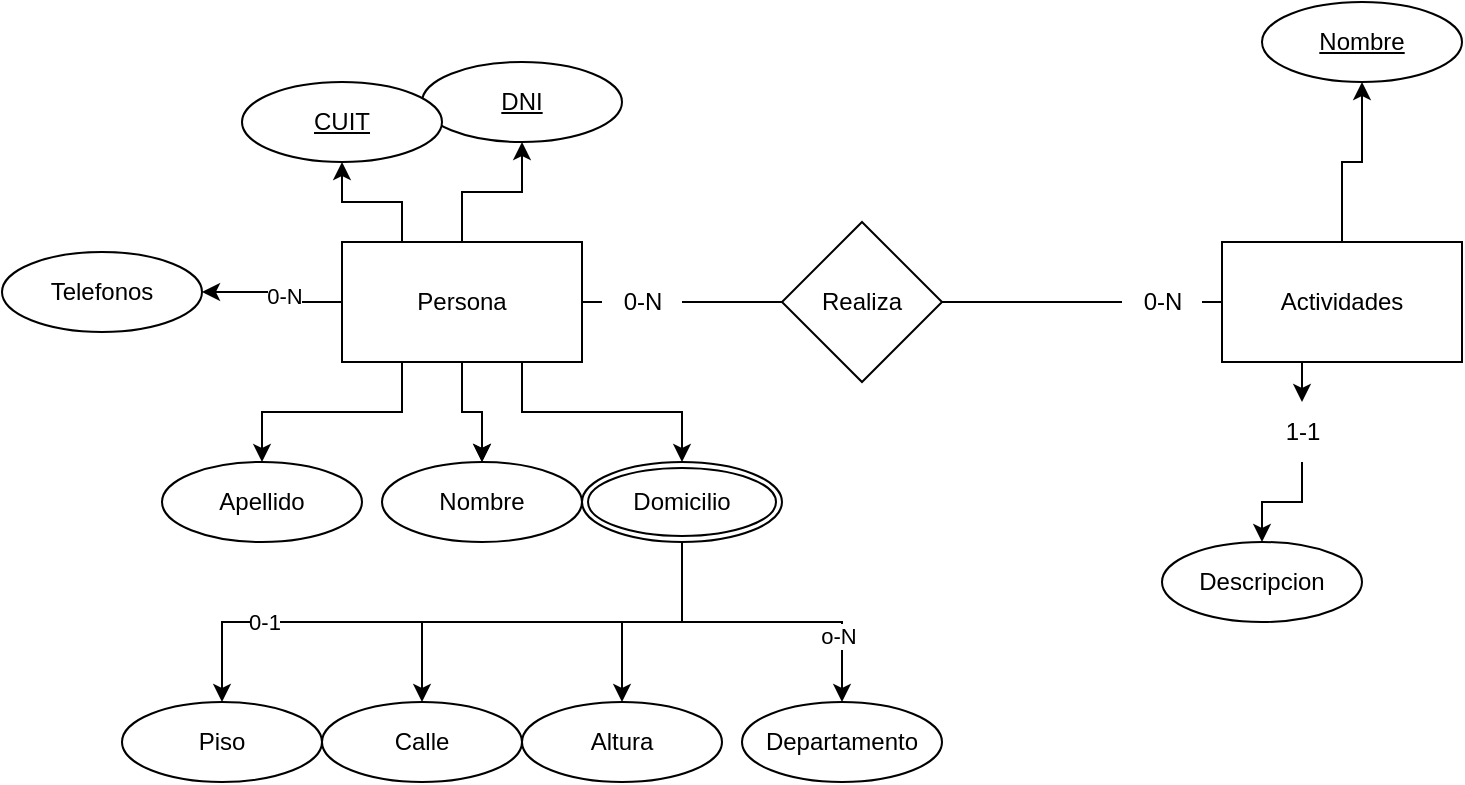 <mxfile version="21.6.8" type="device">
  <diagram id="R2lEEEUBdFMjLlhIrx00" name="Page-1">
    <mxGraphModel dx="1886" dy="614" grid="1" gridSize="10" guides="1" tooltips="1" connect="1" arrows="1" fold="1" page="1" pageScale="1" pageWidth="850" pageHeight="1100" math="0" shadow="0" extFonts="Permanent Marker^https://fonts.googleapis.com/css?family=Permanent+Marker">
      <root>
        <mxCell id="0" />
        <mxCell id="1" parent="0" />
        <mxCell id="3QZZbLPybEh1JC4-fALl-3" value="" style="edgeStyle=orthogonalEdgeStyle;rounded=0;orthogonalLoop=1;jettySize=auto;html=1;" edge="1" parent="1" source="OEsIJ_CUoVsStXbZcPKZ-1" target="3QZZbLPybEh1JC4-fALl-1">
          <mxGeometry relative="1" as="geometry" />
        </mxCell>
        <mxCell id="3QZZbLPybEh1JC4-fALl-41" value="0-N" style="edgeLabel;html=1;align=center;verticalAlign=middle;resizable=0;points=[];" vertex="1" connectable="0" parent="3QZZbLPybEh1JC4-fALl-3">
          <mxGeometry x="-0.211" y="-3" relative="1" as="geometry">
            <mxPoint as="offset" />
          </mxGeometry>
        </mxCell>
        <mxCell id="3QZZbLPybEh1JC4-fALl-5" style="edgeStyle=orthogonalEdgeStyle;rounded=0;orthogonalLoop=1;jettySize=auto;html=1;" edge="1" parent="1" source="OEsIJ_CUoVsStXbZcPKZ-1" target="3QZZbLPybEh1JC4-fALl-4">
          <mxGeometry relative="1" as="geometry" />
        </mxCell>
        <mxCell id="3QZZbLPybEh1JC4-fALl-10" value="" style="edgeStyle=orthogonalEdgeStyle;rounded=0;orthogonalLoop=1;jettySize=auto;html=1;" edge="1" parent="1" source="OEsIJ_CUoVsStXbZcPKZ-1" target="3QZZbLPybEh1JC4-fALl-9">
          <mxGeometry relative="1" as="geometry" />
        </mxCell>
        <mxCell id="3QZZbLPybEh1JC4-fALl-11" value="" style="edgeStyle=orthogonalEdgeStyle;rounded=0;orthogonalLoop=1;jettySize=auto;html=1;" edge="1" parent="1" source="OEsIJ_CUoVsStXbZcPKZ-1" target="3QZZbLPybEh1JC4-fALl-9">
          <mxGeometry relative="1" as="geometry" />
        </mxCell>
        <mxCell id="3QZZbLPybEh1JC4-fALl-15" style="edgeStyle=orthogonalEdgeStyle;rounded=0;orthogonalLoop=1;jettySize=auto;html=1;exitX=0.75;exitY=1;exitDx=0;exitDy=0;" edge="1" parent="1" source="OEsIJ_CUoVsStXbZcPKZ-1" target="3QZZbLPybEh1JC4-fALl-14">
          <mxGeometry relative="1" as="geometry" />
        </mxCell>
        <mxCell id="3QZZbLPybEh1JC4-fALl-16" style="edgeStyle=orthogonalEdgeStyle;rounded=0;orthogonalLoop=1;jettySize=auto;html=1;exitX=0.25;exitY=1;exitDx=0;exitDy=0;" edge="1" parent="1" source="OEsIJ_CUoVsStXbZcPKZ-1" target="3QZZbLPybEh1JC4-fALl-8">
          <mxGeometry relative="1" as="geometry" />
        </mxCell>
        <mxCell id="3QZZbLPybEh1JC4-fALl-17" style="edgeStyle=orthogonalEdgeStyle;rounded=0;orthogonalLoop=1;jettySize=auto;html=1;exitX=0.25;exitY=0;exitDx=0;exitDy=0;entryX=0.5;entryY=1;entryDx=0;entryDy=0;" edge="1" parent="1" source="OEsIJ_CUoVsStXbZcPKZ-1" target="3QZZbLPybEh1JC4-fALl-6">
          <mxGeometry relative="1" as="geometry" />
        </mxCell>
        <mxCell id="OEsIJ_CUoVsStXbZcPKZ-1" value="Persona" style="rounded=0;whiteSpace=wrap;html=1;" parent="1" vertex="1">
          <mxGeometry x="140" y="190" width="120" height="60" as="geometry" />
        </mxCell>
        <mxCell id="OEsIJ_CUoVsStXbZcPKZ-2" value="Realiza" style="rhombus;whiteSpace=wrap;html=1;" parent="1" vertex="1">
          <mxGeometry x="360" y="180" width="80" height="80" as="geometry" />
        </mxCell>
        <mxCell id="OEsIJ_CUoVsStXbZcPKZ-3" value="" style="endArrow=none;html=1;rounded=0;exitX=1;exitY=0.5;exitDx=0;exitDy=0;entryX=0;entryY=0.5;entryDx=0;entryDy=0;" parent="1" source="3QZZbLPybEh1JC4-fALl-33" target="OEsIJ_CUoVsStXbZcPKZ-2" edge="1">
          <mxGeometry width="50" height="50" relative="1" as="geometry">
            <mxPoint x="400" y="330" as="sourcePoint" />
            <mxPoint x="450" y="280" as="targetPoint" />
          </mxGeometry>
        </mxCell>
        <mxCell id="3QZZbLPybEh1JC4-fALl-28" style="edgeStyle=orthogonalEdgeStyle;rounded=0;orthogonalLoop=1;jettySize=auto;html=1;exitX=0.5;exitY=1;exitDx=0;exitDy=0;entryX=0.5;entryY=0;entryDx=0;entryDy=0;" edge="1" parent="1" source="3QZZbLPybEh1JC4-fALl-37" target="3QZZbLPybEh1JC4-fALl-27">
          <mxGeometry relative="1" as="geometry" />
        </mxCell>
        <mxCell id="OEsIJ_CUoVsStXbZcPKZ-4" value="Actividades" style="rounded=0;whiteSpace=wrap;html=1;" parent="1" vertex="1">
          <mxGeometry x="580" y="190" width="120" height="60" as="geometry" />
        </mxCell>
        <mxCell id="OEsIJ_CUoVsStXbZcPKZ-5" value="" style="endArrow=none;html=1;rounded=0;entryX=0;entryY=0.5;entryDx=0;entryDy=0;exitX=1;exitY=0.5;exitDx=0;exitDy=0;" parent="1" source="3QZZbLPybEh1JC4-fALl-34" target="OEsIJ_CUoVsStXbZcPKZ-4" edge="1">
          <mxGeometry width="50" height="50" relative="1" as="geometry">
            <mxPoint x="450" y="260" as="sourcePoint" />
            <mxPoint x="500" y="210" as="targetPoint" />
          </mxGeometry>
        </mxCell>
        <mxCell id="3QZZbLPybEh1JC4-fALl-1" value="Telefonos" style="ellipse;whiteSpace=wrap;html=1;align=center;" vertex="1" parent="1">
          <mxGeometry x="-30" y="195" width="100" height="40" as="geometry" />
        </mxCell>
        <mxCell id="3QZZbLPybEh1JC4-fALl-4" value="DNI" style="ellipse;whiteSpace=wrap;html=1;align=center;fontStyle=4;" vertex="1" parent="1">
          <mxGeometry x="180" y="100" width="100" height="40" as="geometry" />
        </mxCell>
        <mxCell id="3QZZbLPybEh1JC4-fALl-6" value="CUIT" style="ellipse;whiteSpace=wrap;html=1;align=center;fontStyle=4;" vertex="1" parent="1">
          <mxGeometry x="90" y="110" width="100" height="40" as="geometry" />
        </mxCell>
        <mxCell id="3QZZbLPybEh1JC4-fALl-8" value="Apellido" style="ellipse;whiteSpace=wrap;html=1;align=center;" vertex="1" parent="1">
          <mxGeometry x="50" y="300" width="100" height="40" as="geometry" />
        </mxCell>
        <mxCell id="3QZZbLPybEh1JC4-fALl-9" value="Nombre" style="ellipse;whiteSpace=wrap;html=1;align=center;" vertex="1" parent="1">
          <mxGeometry x="160" y="300" width="100" height="40" as="geometry" />
        </mxCell>
        <mxCell id="3QZZbLPybEh1JC4-fALl-19" style="edgeStyle=orthogonalEdgeStyle;rounded=0;orthogonalLoop=1;jettySize=auto;html=1;exitX=0.5;exitY=1;exitDx=0;exitDy=0;entryX=0.5;entryY=0;entryDx=0;entryDy=0;" edge="1" parent="1" source="3QZZbLPybEh1JC4-fALl-14" target="3QZZbLPybEh1JC4-fALl-18">
          <mxGeometry relative="1" as="geometry" />
        </mxCell>
        <mxCell id="3QZZbLPybEh1JC4-fALl-22" style="edgeStyle=orthogonalEdgeStyle;rounded=0;orthogonalLoop=1;jettySize=auto;html=1;exitX=0.5;exitY=1;exitDx=0;exitDy=0;entryX=0.5;entryY=0;entryDx=0;entryDy=0;" edge="1" parent="1" source="3QZZbLPybEh1JC4-fALl-14" target="3QZZbLPybEh1JC4-fALl-21">
          <mxGeometry relative="1" as="geometry" />
        </mxCell>
        <mxCell id="3QZZbLPybEh1JC4-fALl-24" style="edgeStyle=orthogonalEdgeStyle;rounded=0;orthogonalLoop=1;jettySize=auto;html=1;exitX=0.5;exitY=1;exitDx=0;exitDy=0;entryX=0.5;entryY=0;entryDx=0;entryDy=0;" edge="1" parent="1" source="3QZZbLPybEh1JC4-fALl-14" target="3QZZbLPybEh1JC4-fALl-23">
          <mxGeometry relative="1" as="geometry" />
        </mxCell>
        <mxCell id="3QZZbLPybEh1JC4-fALl-43" value="o-N" style="edgeLabel;html=1;align=center;verticalAlign=middle;resizable=0;points=[];" vertex="1" connectable="0" parent="3QZZbLPybEh1JC4-fALl-24">
          <mxGeometry x="0.585" y="-2" relative="1" as="geometry">
            <mxPoint as="offset" />
          </mxGeometry>
        </mxCell>
        <mxCell id="3QZZbLPybEh1JC4-fALl-26" style="edgeStyle=orthogonalEdgeStyle;rounded=0;orthogonalLoop=1;jettySize=auto;html=1;exitX=0.5;exitY=1;exitDx=0;exitDy=0;" edge="1" parent="1" source="3QZZbLPybEh1JC4-fALl-14" target="3QZZbLPybEh1JC4-fALl-25">
          <mxGeometry relative="1" as="geometry" />
        </mxCell>
        <mxCell id="3QZZbLPybEh1JC4-fALl-42" value="0-1" style="edgeLabel;html=1;align=center;verticalAlign=middle;resizable=0;points=[];" vertex="1" connectable="0" parent="3QZZbLPybEh1JC4-fALl-26">
          <mxGeometry x="0.61" relative="1" as="geometry">
            <mxPoint as="offset" />
          </mxGeometry>
        </mxCell>
        <mxCell id="3QZZbLPybEh1JC4-fALl-14" value="Domicilio" style="ellipse;shape=doubleEllipse;margin=3;whiteSpace=wrap;html=1;align=center;" vertex="1" parent="1">
          <mxGeometry x="260" y="300" width="100" height="40" as="geometry" />
        </mxCell>
        <mxCell id="3QZZbLPybEh1JC4-fALl-18" value="Calle" style="ellipse;whiteSpace=wrap;html=1;align=center;" vertex="1" parent="1">
          <mxGeometry x="130" y="420" width="100" height="40" as="geometry" />
        </mxCell>
        <mxCell id="3QZZbLPybEh1JC4-fALl-21" value="Altura" style="ellipse;whiteSpace=wrap;html=1;align=center;" vertex="1" parent="1">
          <mxGeometry x="230" y="420" width="100" height="40" as="geometry" />
        </mxCell>
        <mxCell id="3QZZbLPybEh1JC4-fALl-23" value="Departamento" style="ellipse;whiteSpace=wrap;html=1;align=center;" vertex="1" parent="1">
          <mxGeometry x="340" y="420" width="100" height="40" as="geometry" />
        </mxCell>
        <mxCell id="3QZZbLPybEh1JC4-fALl-25" value="Piso" style="ellipse;whiteSpace=wrap;html=1;align=center;" vertex="1" parent="1">
          <mxGeometry x="30" y="420" width="100" height="40" as="geometry" />
        </mxCell>
        <mxCell id="3QZZbLPybEh1JC4-fALl-27" value="Descripcion" style="ellipse;whiteSpace=wrap;html=1;align=center;" vertex="1" parent="1">
          <mxGeometry x="550" y="340" width="100" height="40" as="geometry" />
        </mxCell>
        <mxCell id="3QZZbLPybEh1JC4-fALl-31" value="Nombre" style="ellipse;whiteSpace=wrap;html=1;align=center;fontStyle=4;" vertex="1" parent="1">
          <mxGeometry x="600" y="70" width="100" height="40" as="geometry" />
        </mxCell>
        <mxCell id="3QZZbLPybEh1JC4-fALl-35" value="" style="endArrow=none;html=1;rounded=0;entryX=0;entryY=0.5;entryDx=0;entryDy=0;exitX=1;exitY=0.5;exitDx=0;exitDy=0;" edge="1" parent="1" source="OEsIJ_CUoVsStXbZcPKZ-2" target="3QZZbLPybEh1JC4-fALl-34">
          <mxGeometry width="50" height="50" relative="1" as="geometry">
            <mxPoint x="440" y="220" as="sourcePoint" />
            <mxPoint x="520" y="220" as="targetPoint" />
          </mxGeometry>
        </mxCell>
        <mxCell id="3QZZbLPybEh1JC4-fALl-34" value="0-N" style="text;html=1;align=center;verticalAlign=middle;resizable=0;points=[];autosize=1;strokeColor=none;fillColor=none;" vertex="1" parent="1">
          <mxGeometry x="530" y="205" width="40" height="30" as="geometry" />
        </mxCell>
        <mxCell id="3QZZbLPybEh1JC4-fALl-36" value="" style="endArrow=none;html=1;rounded=0;exitX=1;exitY=0.5;exitDx=0;exitDy=0;entryX=0;entryY=0.5;entryDx=0;entryDy=0;" edge="1" parent="1" source="OEsIJ_CUoVsStXbZcPKZ-1" target="3QZZbLPybEh1JC4-fALl-33">
          <mxGeometry width="50" height="50" relative="1" as="geometry">
            <mxPoint x="270" y="220" as="sourcePoint" />
            <mxPoint x="360" y="220" as="targetPoint" />
          </mxGeometry>
        </mxCell>
        <mxCell id="3QZZbLPybEh1JC4-fALl-33" value="0-N" style="text;html=1;align=center;verticalAlign=middle;resizable=0;points=[];autosize=1;strokeColor=none;fillColor=none;" vertex="1" parent="1">
          <mxGeometry x="270" y="205" width="40" height="30" as="geometry" />
        </mxCell>
        <mxCell id="3QZZbLPybEh1JC4-fALl-38" value="" style="edgeStyle=orthogonalEdgeStyle;rounded=0;orthogonalLoop=1;jettySize=auto;html=1;exitX=0.5;exitY=1;exitDx=0;exitDy=0;entryX=0.5;entryY=0;entryDx=0;entryDy=0;" edge="1" parent="1" source="OEsIJ_CUoVsStXbZcPKZ-4" target="3QZZbLPybEh1JC4-fALl-37">
          <mxGeometry relative="1" as="geometry">
            <mxPoint x="640" y="250" as="sourcePoint" />
            <mxPoint x="580" y="300" as="targetPoint" />
          </mxGeometry>
        </mxCell>
        <mxCell id="3QZZbLPybEh1JC4-fALl-37" value="1-1" style="text;html=1;align=center;verticalAlign=middle;resizable=0;points=[];autosize=1;strokeColor=none;fillColor=none;" vertex="1" parent="1">
          <mxGeometry x="600" y="270" width="40" height="30" as="geometry" />
        </mxCell>
        <mxCell id="3QZZbLPybEh1JC4-fALl-40" value="" style="edgeStyle=orthogonalEdgeStyle;rounded=0;orthogonalLoop=1;jettySize=auto;html=1;exitX=0.5;exitY=0;exitDx=0;exitDy=0;entryX=0.5;entryY=1;entryDx=0;entryDy=0;" edge="1" parent="1" source="OEsIJ_CUoVsStXbZcPKZ-4" target="3QZZbLPybEh1JC4-fALl-31">
          <mxGeometry relative="1" as="geometry">
            <mxPoint x="640" y="190" as="sourcePoint" />
            <mxPoint x="660" y="160" as="targetPoint" />
          </mxGeometry>
        </mxCell>
      </root>
    </mxGraphModel>
  </diagram>
</mxfile>
